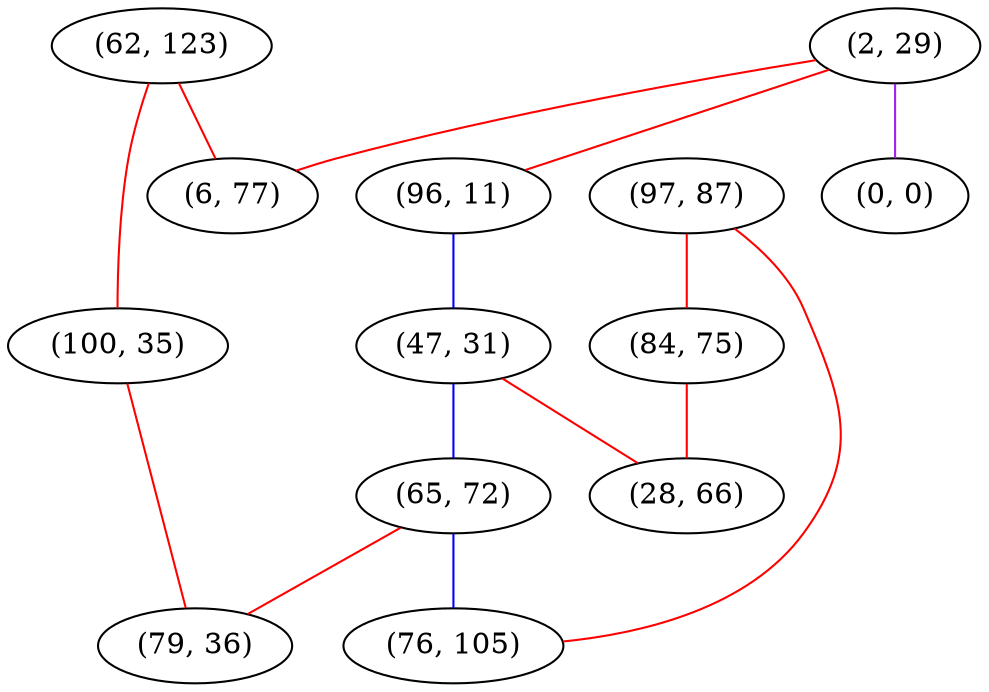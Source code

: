 graph "" {
"(62, 123)";
"(2, 29)";
"(0, 0)";
"(100, 35)";
"(97, 87)";
"(96, 11)";
"(84, 75)";
"(47, 31)";
"(28, 66)";
"(65, 72)";
"(6, 77)";
"(79, 36)";
"(76, 105)";
"(62, 123)" -- "(6, 77)"  [color=red, key=0, weight=1];
"(62, 123)" -- "(100, 35)"  [color=red, key=0, weight=1];
"(2, 29)" -- "(96, 11)"  [color=red, key=0, weight=1];
"(2, 29)" -- "(0, 0)"  [color=purple, key=0, weight=4];
"(2, 29)" -- "(6, 77)"  [color=red, key=0, weight=1];
"(100, 35)" -- "(79, 36)"  [color=red, key=0, weight=1];
"(97, 87)" -- "(76, 105)"  [color=red, key=0, weight=1];
"(97, 87)" -- "(84, 75)"  [color=red, key=0, weight=1];
"(96, 11)" -- "(47, 31)"  [color=blue, key=0, weight=3];
"(84, 75)" -- "(28, 66)"  [color=red, key=0, weight=1];
"(47, 31)" -- "(28, 66)"  [color=red, key=0, weight=1];
"(47, 31)" -- "(65, 72)"  [color=blue, key=0, weight=3];
"(65, 72)" -- "(79, 36)"  [color=red, key=0, weight=1];
"(65, 72)" -- "(76, 105)"  [color=blue, key=0, weight=3];
}
